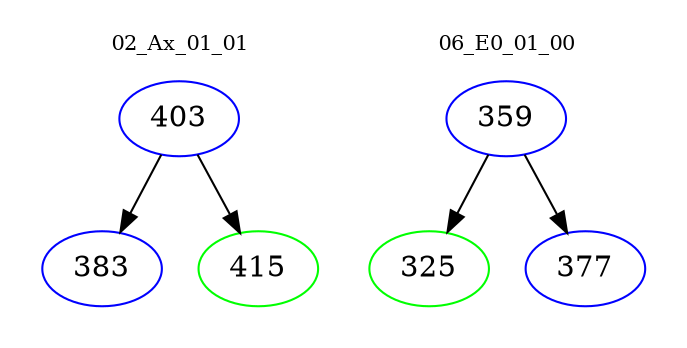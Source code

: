 digraph{
subgraph cluster_0 {
color = white
label = "02_Ax_01_01";
fontsize=10;
T0_403 [label="403", color="blue"]
T0_403 -> T0_383 [color="black"]
T0_383 [label="383", color="blue"]
T0_403 -> T0_415 [color="black"]
T0_415 [label="415", color="green"]
}
subgraph cluster_1 {
color = white
label = "06_E0_01_00";
fontsize=10;
T1_359 [label="359", color="blue"]
T1_359 -> T1_325 [color="black"]
T1_325 [label="325", color="green"]
T1_359 -> T1_377 [color="black"]
T1_377 [label="377", color="blue"]
}
}
